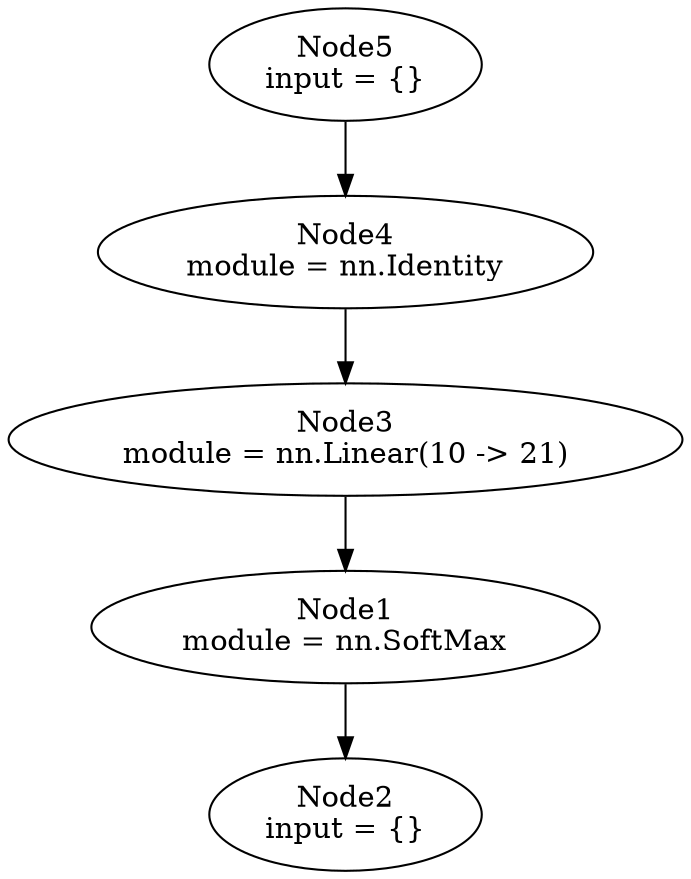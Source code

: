digraph G {
	graph [bb="0,0,256,414"];
	node [label="\N",
		shape=oval
	];
	n1	 [height=0.74639,
		label="Node1\nmodule = nn.SoftMax",
		pos="128,117",
		tooltip="[train.lua]:96",
		width=2.7262];
	n2	 [height=0.74639,
		label="Node2\ninput = {}",
		pos="128,27",
		tooltip="[[C]]:-1",
		width=1.449];
	n1 -> n2	 [pos="e,128,54.046 128,90.073 128,81.999 128,72.943 128,64.296"];
	n3	 [height=0.74639,
		label="Node3\nmodule = nn.Linear(10 -> 21)",
		pos="128,207",
		tooltip="[train.lua]:95",
		width=3.5652];
	n3 -> n1	 [pos="e,128,144.05 128,180.07 128,172 128,162.94 128,154.3"];
	n4	 [height=0.74639,
		label="Node4\nmodule = nn.Identity",
		pos="128,297",
		tooltip="[train.lua]:94",
		width=2.6117];
	n4 -> n3	 [pos="e,128,234.05 128,270.07 128,262 128,252.94 128,244.3"];
	n5	 [height=0.74639,
		label="Node5\ninput = {}",
		pos="128,387",
		tooltip="[[C]]:-1",
		width=1.449];
	n5 -> n4	 [pos="e,128,324.05 128,360.07 128,352 128,342.94 128,334.3"];
}
